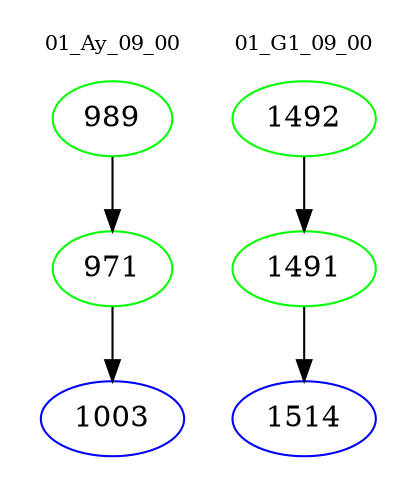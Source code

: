 digraph{
subgraph cluster_0 {
color = white
label = "01_Ay_09_00";
fontsize=10;
T0_989 [label="989", color="green"]
T0_989 -> T0_971 [color="black"]
T0_971 [label="971", color="green"]
T0_971 -> T0_1003 [color="black"]
T0_1003 [label="1003", color="blue"]
}
subgraph cluster_1 {
color = white
label = "01_G1_09_00";
fontsize=10;
T1_1492 [label="1492", color="green"]
T1_1492 -> T1_1491 [color="black"]
T1_1491 [label="1491", color="green"]
T1_1491 -> T1_1514 [color="black"]
T1_1514 [label="1514", color="blue"]
}
}
